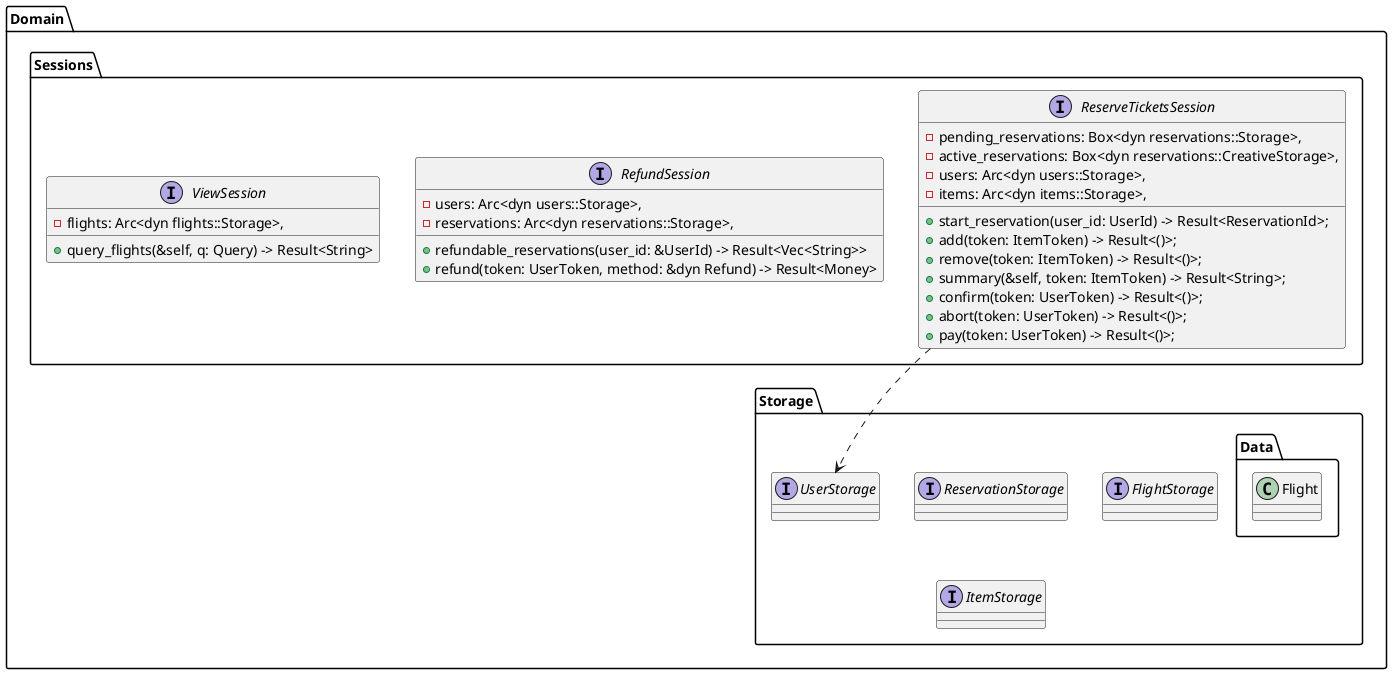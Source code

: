 @startuml

package Domain {
    package Sessions {
        interface ReserveTicketsSession {
            -pending_reservations: Box<dyn reservations::Storage>,
            -active_reservations: Box<dyn reservations::CreativeStorage>,
            -users: Arc<dyn users::Storage>,
            -items: Arc<dyn items::Storage>,
            +start_reservation(user_id: UserId) -> Result<ReservationId>;
            +add(token: ItemToken) -> Result<()>;
            +remove(token: ItemToken) -> Result<()>;
            +summary(&self, token: ItemToken) -> Result<String>;
            +confirm(token: UserToken) -> Result<()>;
            +abort(token: UserToken) -> Result<()>;
            +pay(token: UserToken) -> Result<()>;
        }
        
        interface RefundSession {
            -users: Arc<dyn users::Storage>,
            -reservations: Arc<dyn reservations::Storage>,
            +refundable_reservations(user_id: &UserId) -> Result<Vec<String>>
            +refund(token: UserToken, method: &dyn Refund) -> Result<Money>
        }

        interface ViewSession {
            -flights: Arc<dyn flights::Storage>,
            +query_flights(&self, q: Query) -> Result<String>
        }
    }

    package Storage {
        interface UserStorage {

        }

        interface ReservationStorage
        interface FlightStorage
        interface ItemStorage


        package Data {
            class Flight
        }


    }

    ReserveTicketsSession ..> UserStorage
}

@enduml